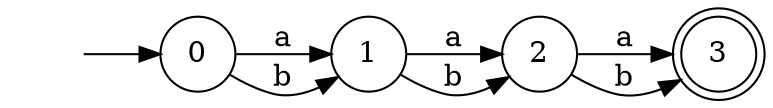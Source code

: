 digraph {
        rankdir="LR";
        node [shape=circle];
        i [style="invis"];
        i->0;
        0->1 [label="a"];
        0->1 [label="b"];
        1->2 [label="a"];
        1->2 [label="b"];
        2->3 [label="a"];
        2->3 [label="b"];
        3 [shape=doublecircle];
}
